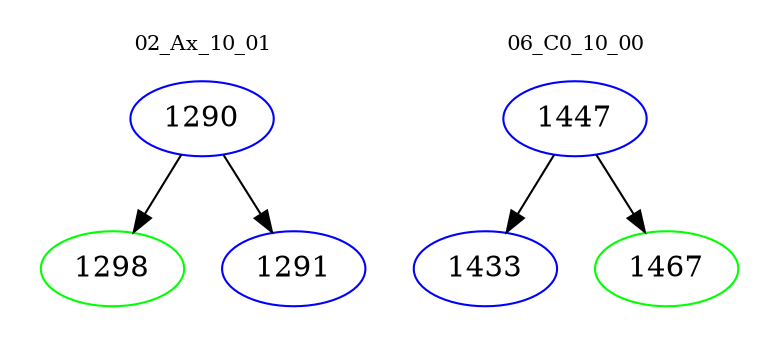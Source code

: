 digraph{
subgraph cluster_0 {
color = white
label = "02_Ax_10_01";
fontsize=10;
T0_1290 [label="1290", color="blue"]
T0_1290 -> T0_1298 [color="black"]
T0_1298 [label="1298", color="green"]
T0_1290 -> T0_1291 [color="black"]
T0_1291 [label="1291", color="blue"]
}
subgraph cluster_1 {
color = white
label = "06_C0_10_00";
fontsize=10;
T1_1447 [label="1447", color="blue"]
T1_1447 -> T1_1433 [color="black"]
T1_1433 [label="1433", color="blue"]
T1_1447 -> T1_1467 [color="black"]
T1_1467 [label="1467", color="green"]
}
}
